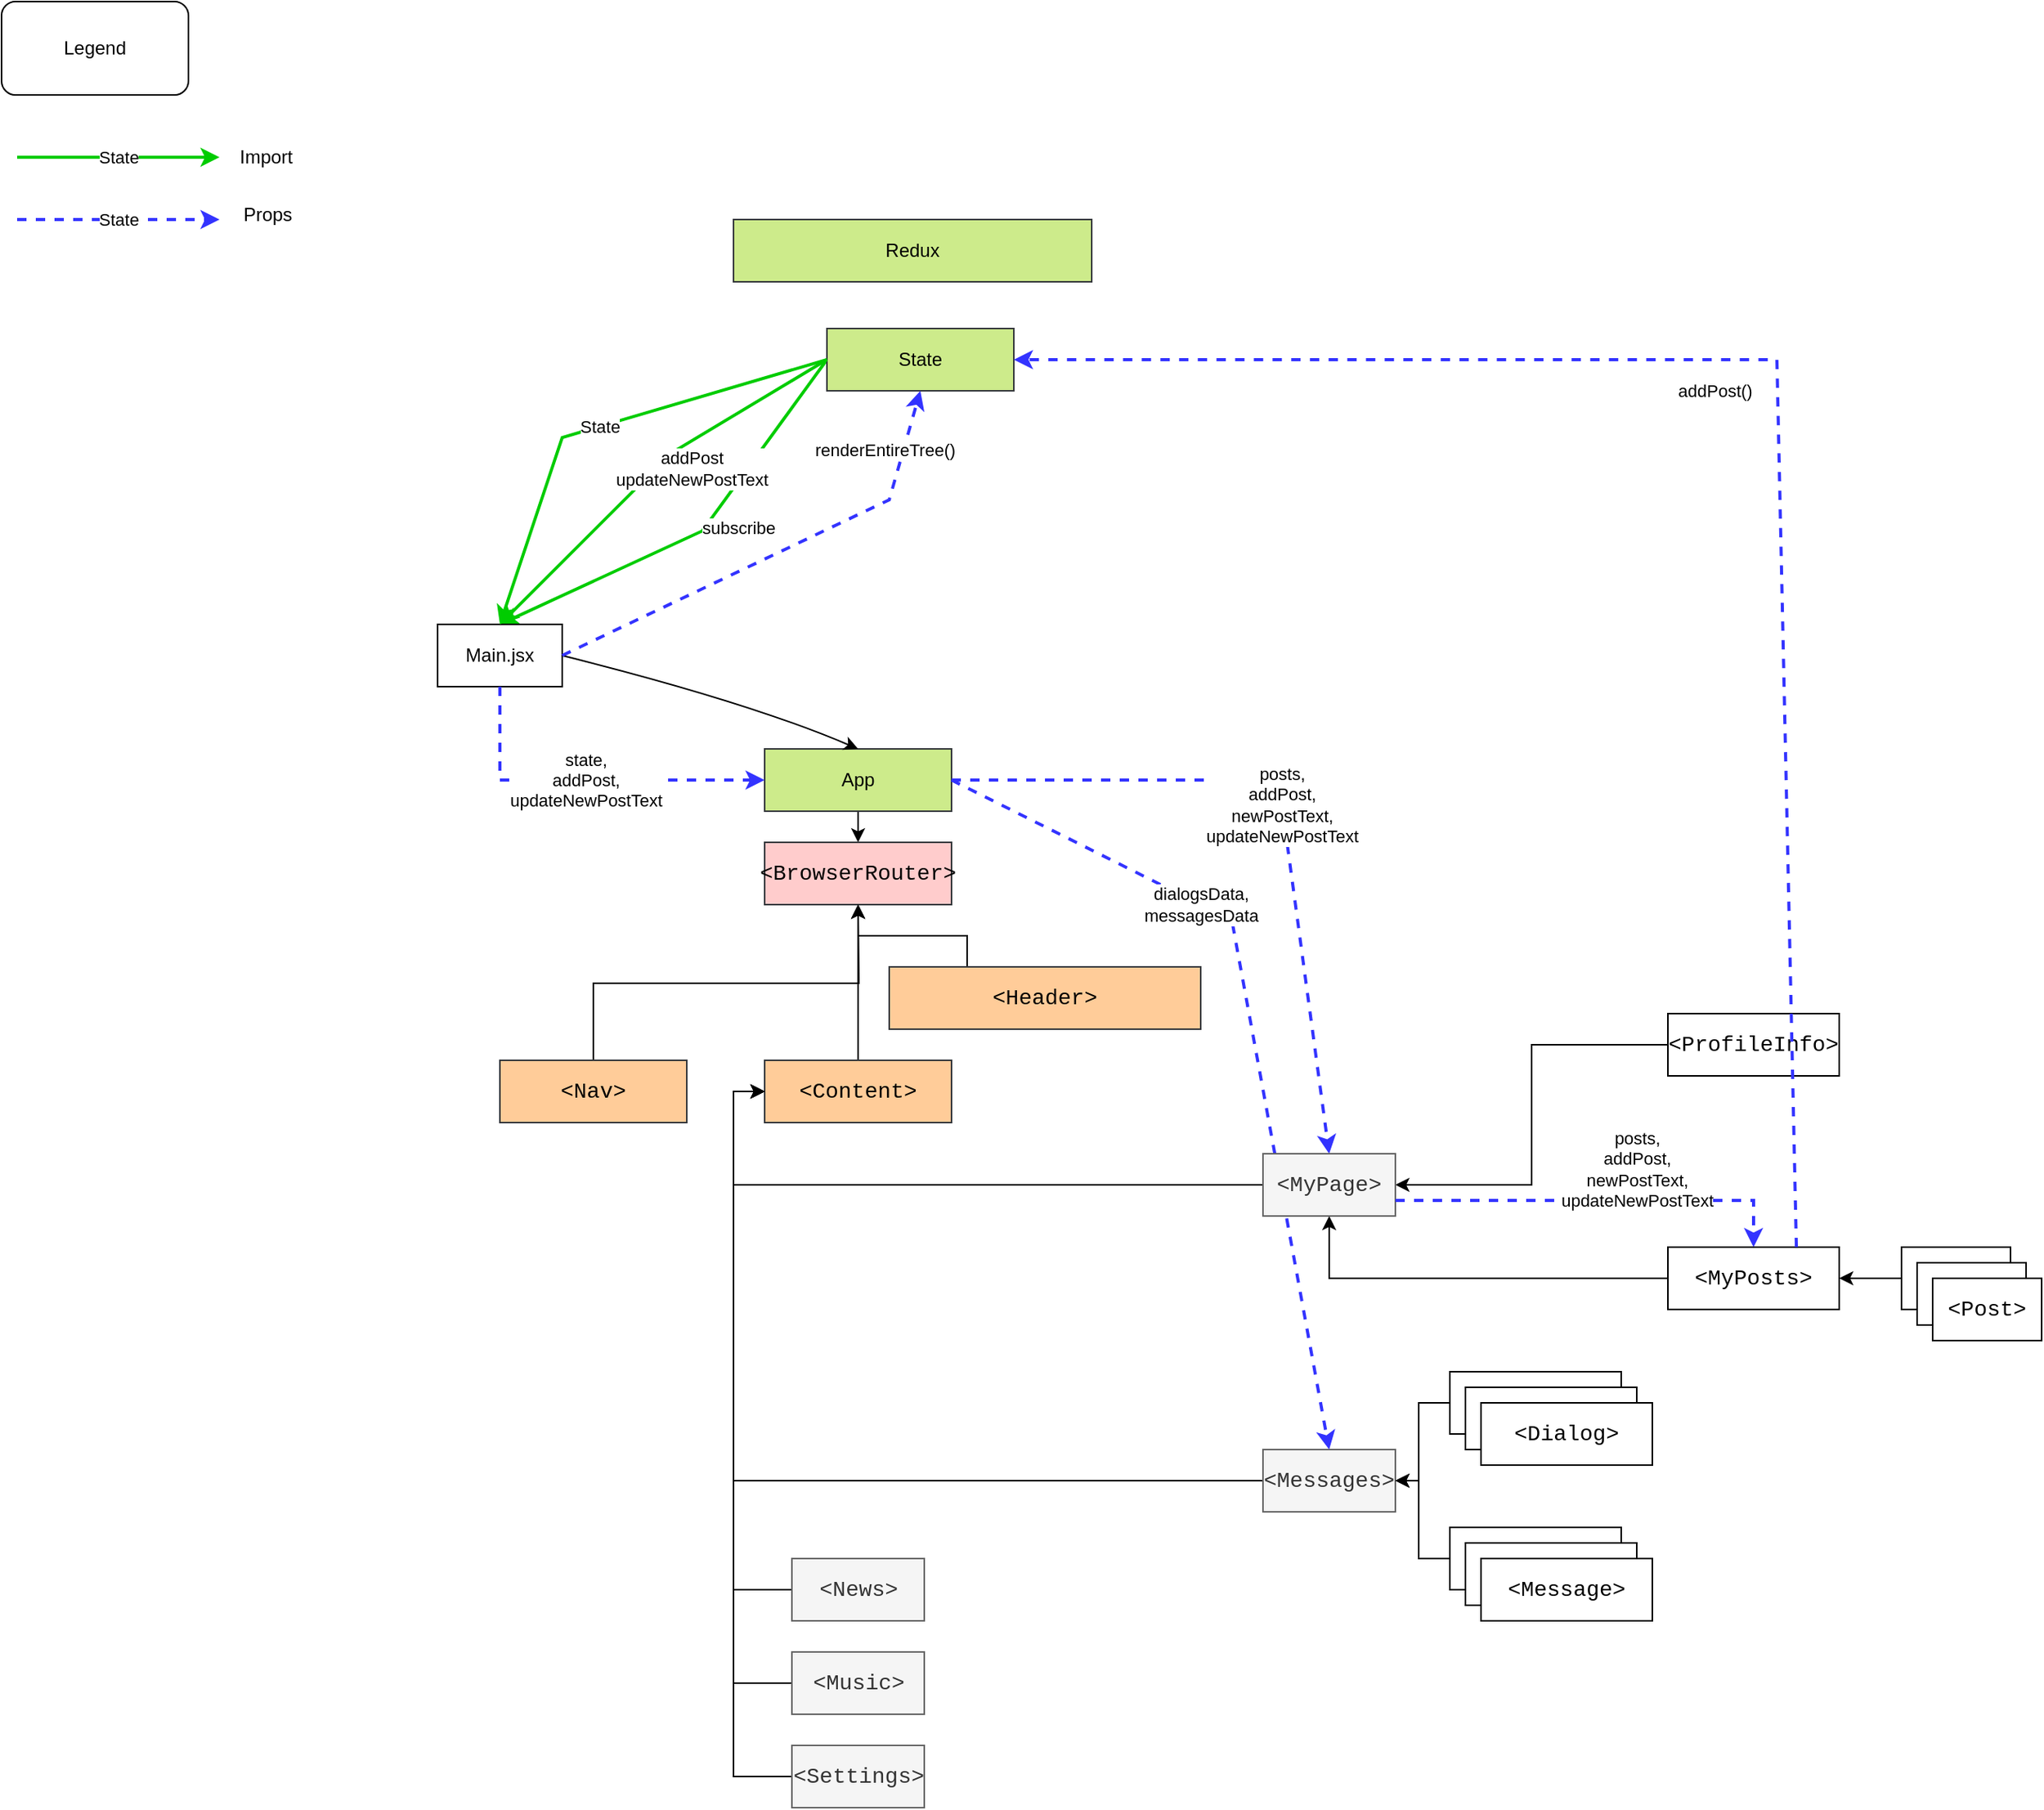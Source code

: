<mxfile version="21.5.1" type="device">
  <diagram id="2WlwsbtHBI4o4MbrnnJw" name="Страница 1">
    <mxGraphModel dx="2487" dy="1336" grid="1" gridSize="10" guides="1" tooltips="1" connect="1" arrows="1" fold="1" page="0" pageScale="1" pageWidth="1169" pageHeight="827" math="0" shadow="0">
      <root>
        <mxCell id="0" />
        <mxCell id="1" parent="0" />
        <mxCell id="0jcKhuI-EyIn-byyP9X0-37" value="" style="endArrow=classic;html=1;rounded=0;entryX=0.5;entryY=0;entryDx=0;entryDy=0;strokeColor=#00CC00;strokeWidth=2;exitX=0;exitY=0.5;exitDx=0;exitDy=0;" edge="1" parent="1" source="0jcKhuI-EyIn-byyP9X0-2" target="9rA-xXUO0ebhrust05zO-1">
          <mxGeometry relative="1" as="geometry">
            <mxPoint x="130" y="20" as="sourcePoint" />
            <mxPoint x="-80" y="190" as="targetPoint" />
            <Array as="points">
              <mxPoint x="40" y="120" />
            </Array>
          </mxGeometry>
        </mxCell>
        <mxCell id="0jcKhuI-EyIn-byyP9X0-38" value="subscribe" style="edgeLabel;resizable=0;html=1;align=center;verticalAlign=middle;" connectable="0" vertex="1" parent="0jcKhuI-EyIn-byyP9X0-37">
          <mxGeometry relative="1" as="geometry">
            <mxPoint x="26" y="-4" as="offset" />
          </mxGeometry>
        </mxCell>
        <mxCell id="9rA-xXUO0ebhrust05zO-1" value="Main.jsx" style="rounded=0;whiteSpace=wrap;html=1;" parent="1" vertex="1">
          <mxGeometry x="-130" y="180" width="80" height="40" as="geometry" />
        </mxCell>
        <mxCell id="9rA-xXUO0ebhrust05zO-7" style="edgeStyle=orthogonalEdgeStyle;rounded=0;orthogonalLoop=1;jettySize=auto;html=1;exitX=0.5;exitY=1;exitDx=0;exitDy=0;entryX=0.5;entryY=0;entryDx=0;entryDy=0;fontColor=#000000;" parent="1" source="9rA-xXUO0ebhrust05zO-3" target="9rA-xXUO0ebhrust05zO-5" edge="1">
          <mxGeometry relative="1" as="geometry" />
        </mxCell>
        <mxCell id="9rA-xXUO0ebhrust05zO-3" value="App" style="rounded=0;whiteSpace=wrap;html=1;fillColor=#cdeb8b;strokeColor=#36393d;" parent="1" vertex="1">
          <mxGeometry x="80" y="260" width="120" height="40" as="geometry" />
        </mxCell>
        <mxCell id="9rA-xXUO0ebhrust05zO-4" value="" style="curved=1;endArrow=classic;html=1;rounded=0;exitX=1;exitY=0.5;exitDx=0;exitDy=0;entryX=0.5;entryY=0;entryDx=0;entryDy=0;" parent="1" source="9rA-xXUO0ebhrust05zO-1" target="9rA-xXUO0ebhrust05zO-3" edge="1">
          <mxGeometry width="50" height="50" relative="1" as="geometry">
            <mxPoint x="420" y="670" as="sourcePoint" />
            <mxPoint x="470" y="620" as="targetPoint" />
            <Array as="points">
              <mxPoint x="70" y="230" />
            </Array>
          </mxGeometry>
        </mxCell>
        <mxCell id="9rA-xXUO0ebhrust05zO-5" value="&lt;div style=&quot;font-family: Consolas, &amp;quot;Courier New&amp;quot;, monospace; font-size: 14px; line-height: 19px;&quot;&gt;&amp;lt;BrowserRouter&amp;gt;&lt;/div&gt;" style="rounded=0;whiteSpace=wrap;html=1;fillColor=#ffcccc;strokeColor=#36393d;" parent="1" vertex="1">
          <mxGeometry x="80" y="320" width="120" height="40" as="geometry" />
        </mxCell>
        <mxCell id="9rA-xXUO0ebhrust05zO-9" style="edgeStyle=orthogonalEdgeStyle;rounded=0;orthogonalLoop=1;jettySize=auto;html=1;exitX=0.25;exitY=0;exitDx=0;exitDy=0;entryX=0.5;entryY=1;entryDx=0;entryDy=0;fontColor=#000000;" parent="1" source="9rA-xXUO0ebhrust05zO-8" target="9rA-xXUO0ebhrust05zO-5" edge="1">
          <mxGeometry relative="1" as="geometry" />
        </mxCell>
        <mxCell id="9rA-xXUO0ebhrust05zO-11" style="edgeStyle=orthogonalEdgeStyle;rounded=0;orthogonalLoop=1;jettySize=auto;html=1;exitX=0.5;exitY=0;exitDx=0;exitDy=0;fontColor=#000000;" parent="1" source="9rA-xXUO0ebhrust05zO-10" edge="1">
          <mxGeometry relative="1" as="geometry">
            <mxPoint x="140.0" y="360.0" as="targetPoint" />
          </mxGeometry>
        </mxCell>
        <mxCell id="9rA-xXUO0ebhrust05zO-10" value="&lt;div style=&quot;font-family: Consolas, &amp;quot;Courier New&amp;quot;, monospace; font-size: 14px; line-height: 19px;&quot;&gt;&amp;lt;Nav&amp;gt;&lt;/div&gt;" style="rounded=0;whiteSpace=wrap;html=1;fillColor=#ffcc99;strokeColor=#36393d;" parent="1" vertex="1">
          <mxGeometry x="-90" y="460" width="120" height="40" as="geometry" />
        </mxCell>
        <mxCell id="9rA-xXUO0ebhrust05zO-13" style="edgeStyle=orthogonalEdgeStyle;rounded=0;orthogonalLoop=1;jettySize=auto;html=1;exitX=0.5;exitY=0;exitDx=0;exitDy=0;fontColor=#000000;" parent="1" source="9rA-xXUO0ebhrust05zO-12" edge="1">
          <mxGeometry relative="1" as="geometry">
            <mxPoint x="140.0" y="360.0" as="targetPoint" />
          </mxGeometry>
        </mxCell>
        <mxCell id="9rA-xXUO0ebhrust05zO-12" value="&lt;div style=&quot;font-family: Consolas, &amp;quot;Courier New&amp;quot;, monospace; font-size: 14px; line-height: 19px;&quot;&gt;&amp;lt;Content&amp;gt;&lt;/div&gt;" style="rounded=0;whiteSpace=wrap;html=1;fillColor=#ffcc99;strokeColor=#36393d;" parent="1" vertex="1">
          <mxGeometry x="80" y="460" width="120" height="40" as="geometry" />
        </mxCell>
        <mxCell id="9rA-xXUO0ebhrust05zO-23" style="edgeStyle=orthogonalEdgeStyle;rounded=0;orthogonalLoop=1;jettySize=auto;html=1;exitX=0;exitY=0.5;exitDx=0;exitDy=0;entryX=0;entryY=0.5;entryDx=0;entryDy=0;fontColor=#000000;" parent="1" source="9rA-xXUO0ebhrust05zO-14" target="9rA-xXUO0ebhrust05zO-12" edge="1">
          <mxGeometry relative="1" as="geometry" />
        </mxCell>
        <mxCell id="9rA-xXUO0ebhrust05zO-24" style="edgeStyle=orthogonalEdgeStyle;rounded=0;orthogonalLoop=1;jettySize=auto;html=1;exitX=0;exitY=0.5;exitDx=0;exitDy=0;entryX=0;entryY=0.5;entryDx=0;entryDy=0;fontColor=#000000;" parent="1" source="9rA-xXUO0ebhrust05zO-16" target="9rA-xXUO0ebhrust05zO-12" edge="1">
          <mxGeometry relative="1" as="geometry" />
        </mxCell>
        <mxCell id="9rA-xXUO0ebhrust05zO-16" value="&lt;div style=&quot;font-family: Consolas, &amp;quot;Courier New&amp;quot;, monospace; font-size: 14px; line-height: 19px;&quot;&gt;&amp;lt;Messages&amp;gt;&lt;/div&gt;" style="rounded=0;whiteSpace=wrap;html=1;fillColor=#f5f5f5;fontColor=#333333;strokeColor=#666666;" parent="1" vertex="1">
          <mxGeometry x="400" y="710" width="85" height="40" as="geometry" />
        </mxCell>
        <mxCell id="9rA-xXUO0ebhrust05zO-25" style="edgeStyle=orthogonalEdgeStyle;rounded=0;orthogonalLoop=1;jettySize=auto;html=1;exitX=0;exitY=0.5;exitDx=0;exitDy=0;entryX=0;entryY=0.5;entryDx=0;entryDy=0;fontColor=#000000;" parent="1" source="9rA-xXUO0ebhrust05zO-17" target="9rA-xXUO0ebhrust05zO-12" edge="1">
          <mxGeometry relative="1" as="geometry" />
        </mxCell>
        <mxCell id="9rA-xXUO0ebhrust05zO-17" value="&lt;div style=&quot;font-family: Consolas, &amp;quot;Courier New&amp;quot;, monospace; font-size: 14px; line-height: 19px;&quot;&gt;&amp;lt;News&amp;gt;&lt;/div&gt;" style="rounded=0;whiteSpace=wrap;html=1;fillColor=#f5f5f5;fontColor=#333333;strokeColor=#666666;" parent="1" vertex="1">
          <mxGeometry x="97.5" y="780" width="85" height="40" as="geometry" />
        </mxCell>
        <mxCell id="9rA-xXUO0ebhrust05zO-26" style="edgeStyle=orthogonalEdgeStyle;rounded=0;orthogonalLoop=1;jettySize=auto;html=1;exitX=0;exitY=0.5;exitDx=0;exitDy=0;entryX=0;entryY=0.5;entryDx=0;entryDy=0;fontColor=#000000;" parent="1" source="9rA-xXUO0ebhrust05zO-18" target="9rA-xXUO0ebhrust05zO-12" edge="1">
          <mxGeometry relative="1" as="geometry" />
        </mxCell>
        <mxCell id="9rA-xXUO0ebhrust05zO-18" value="&lt;div style=&quot;font-family: Consolas, &amp;quot;Courier New&amp;quot;, monospace; font-size: 14px; line-height: 19px;&quot;&gt;&amp;lt;Music&amp;gt;&lt;/div&gt;" style="rounded=0;whiteSpace=wrap;html=1;fillColor=#f5f5f5;fontColor=#333333;strokeColor=#666666;" parent="1" vertex="1">
          <mxGeometry x="97.5" y="840" width="85" height="40" as="geometry" />
        </mxCell>
        <mxCell id="9rA-xXUO0ebhrust05zO-21" style="edgeStyle=orthogonalEdgeStyle;rounded=0;orthogonalLoop=1;jettySize=auto;html=1;exitX=0;exitY=0.5;exitDx=0;exitDy=0;entryX=0;entryY=0.5;entryDx=0;entryDy=0;fontColor=#000000;" parent="1" source="9rA-xXUO0ebhrust05zO-19" target="9rA-xXUO0ebhrust05zO-12" edge="1">
          <mxGeometry relative="1" as="geometry" />
        </mxCell>
        <mxCell id="9rA-xXUO0ebhrust05zO-19" value="&lt;div style=&quot;font-family: Consolas, &amp;quot;Courier New&amp;quot;, monospace; font-size: 14px; line-height: 19px;&quot;&gt;&amp;lt;Settings&amp;gt;&lt;/div&gt;" style="rounded=0;whiteSpace=wrap;html=1;fillColor=#f5f5f5;fontColor=#333333;strokeColor=#666666;" parent="1" vertex="1">
          <mxGeometry x="97.5" y="900" width="85" height="40" as="geometry" />
        </mxCell>
        <mxCell id="9rA-xXUO0ebhrust05zO-28" style="edgeStyle=orthogonalEdgeStyle;rounded=0;orthogonalLoop=1;jettySize=auto;html=1;exitX=0;exitY=0.5;exitDx=0;exitDy=0;entryX=1;entryY=0.5;entryDx=0;entryDy=0;fontColor=#000000;" parent="1" source="9rA-xXUO0ebhrust05zO-27" target="9rA-xXUO0ebhrust05zO-14" edge="1">
          <mxGeometry relative="1" as="geometry" />
        </mxCell>
        <mxCell id="9rA-xXUO0ebhrust05zO-27" value="&lt;div style=&quot;font-family: Consolas, &amp;quot;Courier New&amp;quot;, monospace; font-size: 14px; line-height: 19px;&quot;&gt;&amp;lt;ProfileInfo&amp;gt;&lt;/div&gt;" style="rounded=0;whiteSpace=wrap;html=1;" parent="1" vertex="1">
          <mxGeometry x="660" y="430" width="110" height="40" as="geometry" />
        </mxCell>
        <mxCell id="9rA-xXUO0ebhrust05zO-30" style="edgeStyle=orthogonalEdgeStyle;rounded=0;orthogonalLoop=1;jettySize=auto;html=1;exitX=0;exitY=0.5;exitDx=0;exitDy=0;fontColor=#000000;" parent="1" source="9rA-xXUO0ebhrust05zO-29" target="9rA-xXUO0ebhrust05zO-14" edge="1">
          <mxGeometry relative="1" as="geometry" />
        </mxCell>
        <mxCell id="9rA-xXUO0ebhrust05zO-29" value="&lt;div style=&quot;font-family: Consolas, &amp;quot;Courier New&amp;quot;, monospace; font-size: 14px; line-height: 19px;&quot;&gt;&amp;lt;MyPosts&amp;gt;&lt;/div&gt;" style="rounded=0;whiteSpace=wrap;html=1;" parent="1" vertex="1">
          <mxGeometry x="660" y="580" width="110" height="40" as="geometry" />
        </mxCell>
        <mxCell id="9rA-xXUO0ebhrust05zO-32" style="edgeStyle=orthogonalEdgeStyle;rounded=0;orthogonalLoop=1;jettySize=auto;html=1;exitX=0;exitY=0.5;exitDx=0;exitDy=0;entryX=1;entryY=0.5;entryDx=0;entryDy=0;fontColor=#000000;" parent="1" source="9rA-xXUO0ebhrust05zO-31" target="9rA-xXUO0ebhrust05zO-29" edge="1">
          <mxGeometry relative="1" as="geometry" />
        </mxCell>
        <mxCell id="9rA-xXUO0ebhrust05zO-31" value="&lt;div style=&quot;font-family: Consolas, &amp;quot;Courier New&amp;quot;, monospace; font-size: 14px; line-height: 19px;&quot;&gt;&amp;lt;Post&amp;gt;&lt;/div&gt;" style="rounded=0;whiteSpace=wrap;html=1;" parent="1" vertex="1">
          <mxGeometry x="810" y="580" width="70" height="40" as="geometry" />
        </mxCell>
        <mxCell id="9rA-xXUO0ebhrust05zO-34" style="edgeStyle=orthogonalEdgeStyle;rounded=0;orthogonalLoop=1;jettySize=auto;html=1;exitX=0;exitY=0.5;exitDx=0;exitDy=0;entryX=1;entryY=0.5;entryDx=0;entryDy=0;fontColor=#000000;" parent="1" source="9rA-xXUO0ebhrust05zO-33" target="9rA-xXUO0ebhrust05zO-16" edge="1">
          <mxGeometry relative="1" as="geometry">
            <Array as="points">
              <mxPoint x="500" y="680" />
              <mxPoint x="500" y="730" />
            </Array>
          </mxGeometry>
        </mxCell>
        <mxCell id="9rA-xXUO0ebhrust05zO-33" value="&lt;div style=&quot;font-family: Consolas, &amp;quot;Courier New&amp;quot;, monospace; font-size: 14px; line-height: 19px;&quot;&gt;&amp;lt;Dialog&amp;gt;&lt;/div&gt;" style="rounded=0;whiteSpace=wrap;html=1;" parent="1" vertex="1">
          <mxGeometry x="520" y="660" width="110" height="40" as="geometry" />
        </mxCell>
        <mxCell id="9rA-xXUO0ebhrust05zO-36" style="edgeStyle=orthogonalEdgeStyle;rounded=0;orthogonalLoop=1;jettySize=auto;html=1;exitX=0;exitY=0.5;exitDx=0;exitDy=0;entryX=1;entryY=0.5;entryDx=0;entryDy=0;fontColor=#000000;" parent="1" source="9rA-xXUO0ebhrust05zO-35" target="9rA-xXUO0ebhrust05zO-16" edge="1">
          <mxGeometry relative="1" as="geometry">
            <Array as="points">
              <mxPoint x="500" y="780" />
              <mxPoint x="500" y="730" />
            </Array>
          </mxGeometry>
        </mxCell>
        <mxCell id="9rA-xXUO0ebhrust05zO-35" value="&lt;div style=&quot;font-family: Consolas, &amp;quot;Courier New&amp;quot;, monospace; font-size: 14px; line-height: 19px;&quot;&gt;&amp;lt;Message&amp;gt;&lt;/div&gt;" style="rounded=0;whiteSpace=wrap;html=1;" parent="1" vertex="1">
          <mxGeometry x="520" y="760" width="110" height="40" as="geometry" />
        </mxCell>
        <mxCell id="9rA-xXUO0ebhrust05zO-37" value="&lt;div style=&quot;font-family: Consolas, &amp;quot;Courier New&amp;quot;, monospace; font-size: 14px; line-height: 19px;&quot;&gt;&amp;lt;Post&amp;gt;&lt;/div&gt;" style="rounded=0;whiteSpace=wrap;html=1;" parent="1" vertex="1">
          <mxGeometry x="820" y="590" width="70" height="40" as="geometry" />
        </mxCell>
        <mxCell id="9rA-xXUO0ebhrust05zO-38" value="&lt;div style=&quot;font-family: Consolas, &amp;quot;Courier New&amp;quot;, monospace; font-size: 14px; line-height: 19px;&quot;&gt;&amp;lt;Post&amp;gt;&lt;/div&gt;" style="rounded=0;whiteSpace=wrap;html=1;" parent="1" vertex="1">
          <mxGeometry x="830" y="600" width="70" height="40" as="geometry" />
        </mxCell>
        <mxCell id="9rA-xXUO0ebhrust05zO-39" value="&lt;div style=&quot;font-family: Consolas, &amp;quot;Courier New&amp;quot;, monospace; font-size: 14px; line-height: 19px;&quot;&gt;&amp;lt;Dialog&amp;gt;&lt;/div&gt;" style="rounded=0;whiteSpace=wrap;html=1;" parent="1" vertex="1">
          <mxGeometry x="530" y="670" width="110" height="40" as="geometry" />
        </mxCell>
        <mxCell id="9rA-xXUO0ebhrust05zO-40" value="&lt;div style=&quot;font-family: Consolas, &amp;quot;Courier New&amp;quot;, monospace; font-size: 14px; line-height: 19px;&quot;&gt;&amp;lt;Dialog&amp;gt;&lt;/div&gt;" style="rounded=0;whiteSpace=wrap;html=1;" parent="1" vertex="1">
          <mxGeometry x="540" y="680" width="110" height="40" as="geometry" />
        </mxCell>
        <mxCell id="9rA-xXUO0ebhrust05zO-41" value="&lt;div style=&quot;font-family: Consolas, &amp;quot;Courier New&amp;quot;, monospace; font-size: 14px; line-height: 19px;&quot;&gt;&amp;lt;Message&amp;gt;&lt;/div&gt;" style="rounded=0;whiteSpace=wrap;html=1;" parent="1" vertex="1">
          <mxGeometry x="530" y="770" width="110" height="40" as="geometry" />
        </mxCell>
        <mxCell id="9rA-xXUO0ebhrust05zO-42" value="&lt;div style=&quot;font-family: Consolas, &amp;quot;Courier New&amp;quot;, monospace; font-size: 14px; line-height: 19px;&quot;&gt;&amp;lt;Message&amp;gt;&lt;/div&gt;" style="rounded=0;whiteSpace=wrap;html=1;" parent="1" vertex="1">
          <mxGeometry x="540" y="780" width="110" height="40" as="geometry" />
        </mxCell>
        <mxCell id="0jcKhuI-EyIn-byyP9X0-1" value="Redux" style="rounded=0;whiteSpace=wrap;html=1;fillColor=#cdeb8b;strokeColor=#36393d;" vertex="1" parent="1">
          <mxGeometry x="60" y="-80" width="230" height="40" as="geometry" />
        </mxCell>
        <mxCell id="0jcKhuI-EyIn-byyP9X0-2" value="State" style="rounded=0;whiteSpace=wrap;html=1;fillColor=#cdeb8b;strokeColor=#36393d;" vertex="1" parent="1">
          <mxGeometry x="120" y="-10" width="120" height="40" as="geometry" />
        </mxCell>
        <mxCell id="0jcKhuI-EyIn-byyP9X0-6" value="Legend" style="rounded=1;whiteSpace=wrap;html=1;" vertex="1" parent="1">
          <mxGeometry x="-410" y="-220" width="120" height="60" as="geometry" />
        </mxCell>
        <mxCell id="0jcKhuI-EyIn-byyP9X0-11" value="" style="endArrow=classic;html=1;rounded=0;exitX=0;exitY=0.5;exitDx=0;exitDy=0;entryX=0.5;entryY=0;entryDx=0;entryDy=0;strokeColor=#00CC00;strokeWidth=2;" edge="1" parent="1" source="0jcKhuI-EyIn-byyP9X0-2" target="9rA-xXUO0ebhrust05zO-1">
          <mxGeometry relative="1" as="geometry">
            <mxPoint x="230" y="170" as="sourcePoint" />
            <mxPoint x="330" y="170" as="targetPoint" />
            <Array as="points">
              <mxPoint x="-50" y="60" />
            </Array>
          </mxGeometry>
        </mxCell>
        <mxCell id="0jcKhuI-EyIn-byyP9X0-12" value="State" style="edgeLabel;resizable=0;html=1;align=center;verticalAlign=middle;" connectable="0" vertex="1" parent="0jcKhuI-EyIn-byyP9X0-11">
          <mxGeometry relative="1" as="geometry" />
        </mxCell>
        <mxCell id="0jcKhuI-EyIn-byyP9X0-13" value="" style="endArrow=classic;html=1;rounded=0;strokeColor=#00CC00;strokeWidth=2;" edge="1" parent="1" target="0jcKhuI-EyIn-byyP9X0-15">
          <mxGeometry relative="1" as="geometry">
            <mxPoint x="-400" y="-120" as="sourcePoint" />
            <mxPoint x="-300" y="-120" as="targetPoint" />
            <Array as="points">
              <mxPoint x="-360" y="-120" />
              <mxPoint x="-300" y="-120" />
            </Array>
          </mxGeometry>
        </mxCell>
        <mxCell id="0jcKhuI-EyIn-byyP9X0-14" value="State" style="edgeLabel;resizable=0;html=1;align=center;verticalAlign=middle;" connectable="0" vertex="1" parent="0jcKhuI-EyIn-byyP9X0-13">
          <mxGeometry relative="1" as="geometry" />
        </mxCell>
        <mxCell id="0jcKhuI-EyIn-byyP9X0-15" value="Import" style="text;html=1;strokeColor=none;fillColor=none;align=center;verticalAlign=middle;whiteSpace=wrap;rounded=0;" vertex="1" parent="1">
          <mxGeometry x="-270" y="-135" width="60" height="30" as="geometry" />
        </mxCell>
        <mxCell id="0jcKhuI-EyIn-byyP9X0-18" value="" style="endArrow=classic;html=1;rounded=0;entryX=0.5;entryY=0;entryDx=0;entryDy=0;strokeColor=#00CC00;strokeWidth=2;" edge="1" parent="1" target="9rA-xXUO0ebhrust05zO-1">
          <mxGeometry relative="1" as="geometry">
            <mxPoint x="120" y="10" as="sourcePoint" />
            <mxPoint x="-80" y="230" as="targetPoint" />
            <Array as="points">
              <mxPoint x="20" y="70" />
            </Array>
          </mxGeometry>
        </mxCell>
        <mxCell id="0jcKhuI-EyIn-byyP9X0-19" value="addPost&lt;br&gt;updateNewPostText" style="edgeLabel;resizable=0;html=1;align=center;verticalAlign=middle;" connectable="0" vertex="1" parent="0jcKhuI-EyIn-byyP9X0-18">
          <mxGeometry relative="1" as="geometry">
            <mxPoint x="26" y="-4" as="offset" />
          </mxGeometry>
        </mxCell>
        <mxCell id="0jcKhuI-EyIn-byyP9X0-22" value="" style="endArrow=classic;html=1;rounded=0;strokeColor=#3333FF;strokeWidth=2;dashed=1;" edge="1" parent="1">
          <mxGeometry relative="1" as="geometry">
            <mxPoint x="-400" y="-80" as="sourcePoint" />
            <mxPoint x="-270" y="-80" as="targetPoint" />
            <Array as="points">
              <mxPoint x="-370" y="-80" />
            </Array>
          </mxGeometry>
        </mxCell>
        <mxCell id="0jcKhuI-EyIn-byyP9X0-23" value="State" style="edgeLabel;resizable=0;html=1;align=center;verticalAlign=middle;" connectable="0" vertex="1" parent="0jcKhuI-EyIn-byyP9X0-22">
          <mxGeometry relative="1" as="geometry" />
        </mxCell>
        <mxCell id="0jcKhuI-EyIn-byyP9X0-24" value="Props" style="text;html=1;strokeColor=none;fillColor=none;align=center;verticalAlign=middle;whiteSpace=wrap;rounded=0;" vertex="1" parent="1">
          <mxGeometry x="-269" y="-98" width="60" height="30" as="geometry" />
        </mxCell>
        <mxCell id="0jcKhuI-EyIn-byyP9X0-27" value="" style="endArrow=classic;html=1;rounded=0;strokeColor=#3333FF;strokeWidth=2;dashed=1;entryX=0;entryY=0.5;entryDx=0;entryDy=0;" edge="1" parent="1" target="9rA-xXUO0ebhrust05zO-3">
          <mxGeometry relative="1" as="geometry">
            <mxPoint x="-90" y="220" as="sourcePoint" />
            <mxPoint x="90" y="290" as="targetPoint" />
            <Array as="points">
              <mxPoint x="-90" y="280" />
            </Array>
          </mxGeometry>
        </mxCell>
        <mxCell id="0jcKhuI-EyIn-byyP9X0-28" value="state,&lt;br&gt;addPost,&lt;br&gt;updateNewPostText" style="edgeLabel;resizable=0;html=1;align=center;verticalAlign=middle;" connectable="0" vertex="1" parent="0jcKhuI-EyIn-byyP9X0-27">
          <mxGeometry relative="1" as="geometry" />
        </mxCell>
        <mxCell id="0jcKhuI-EyIn-byyP9X0-29" value="" style="endArrow=classic;html=1;rounded=0;exitX=1;exitY=0.5;exitDx=0;exitDy=0;entryX=0.5;entryY=0;entryDx=0;entryDy=0;strokeColor=#3333FF;strokeWidth=2;dashed=1;" edge="1" parent="1" source="9rA-xXUO0ebhrust05zO-3" target="9rA-xXUO0ebhrust05zO-14">
          <mxGeometry relative="1" as="geometry">
            <mxPoint x="315" y="230" as="sourcePoint" />
            <mxPoint x="485" y="290" as="targetPoint" />
            <Array as="points">
              <mxPoint x="410" y="280" />
            </Array>
          </mxGeometry>
        </mxCell>
        <mxCell id="0jcKhuI-EyIn-byyP9X0-30" value="posts,&lt;br&gt;addPost,&lt;br&gt;newPostText,&lt;br&gt;updateNewPostText" style="edgeLabel;resizable=0;html=1;align=center;verticalAlign=middle;" connectable="0" vertex="1" parent="0jcKhuI-EyIn-byyP9X0-29">
          <mxGeometry relative="1" as="geometry" />
        </mxCell>
        <mxCell id="0jcKhuI-EyIn-byyP9X0-31" value="" style="endArrow=classic;html=1;rounded=0;exitX=1;exitY=0.5;exitDx=0;exitDy=0;entryX=0.5;entryY=0;entryDx=0;entryDy=0;strokeColor=#3333FF;strokeWidth=2;dashed=1;" edge="1" parent="1" source="9rA-xXUO0ebhrust05zO-3" target="9rA-xXUO0ebhrust05zO-16">
          <mxGeometry relative="1" as="geometry">
            <mxPoint x="210" y="290" as="sourcePoint" />
            <mxPoint x="453" y="530" as="targetPoint" />
            <Array as="points">
              <mxPoint x="380" y="370" />
            </Array>
          </mxGeometry>
        </mxCell>
        <mxCell id="0jcKhuI-EyIn-byyP9X0-32" value="dialogsData,&lt;br&gt;messagesData" style="edgeLabel;resizable=0;html=1;align=center;verticalAlign=middle;" connectable="0" vertex="1" parent="0jcKhuI-EyIn-byyP9X0-31">
          <mxGeometry relative="1" as="geometry">
            <mxPoint x="-33" y="-81" as="offset" />
          </mxGeometry>
        </mxCell>
        <mxCell id="9rA-xXUO0ebhrust05zO-14" value="&lt;div style=&quot;font-family: Consolas, &amp;quot;Courier New&amp;quot;, monospace; font-size: 14px; line-height: 19px;&quot;&gt;&amp;lt;MyPage&amp;gt;&lt;/div&gt;" style="rounded=0;whiteSpace=wrap;html=1;fillColor=#f5f5f5;fontColor=#333333;strokeColor=#666666;" parent="1" vertex="1">
          <mxGeometry x="400" y="520" width="85" height="40" as="geometry" />
        </mxCell>
        <mxCell id="9rA-xXUO0ebhrust05zO-8" value="&lt;div style=&quot;font-family: Consolas, &amp;quot;Courier New&amp;quot;, monospace; font-size: 14px; line-height: 19px;&quot;&gt;&amp;lt;Header&amp;gt;&lt;/div&gt;" style="rounded=0;whiteSpace=wrap;html=1;fillColor=#ffcc99;strokeColor=#36393d;" parent="1" vertex="1">
          <mxGeometry x="160" y="400" width="200" height="40" as="geometry" />
        </mxCell>
        <mxCell id="0jcKhuI-EyIn-byyP9X0-33" value="" style="endArrow=classic;html=1;rounded=0;strokeColor=#3333FF;strokeWidth=2;dashed=1;entryX=0.5;entryY=0;entryDx=0;entryDy=0;exitX=1;exitY=0.75;exitDx=0;exitDy=0;" edge="1" parent="1" source="9rA-xXUO0ebhrust05zO-14" target="9rA-xXUO0ebhrust05zO-29">
          <mxGeometry relative="1" as="geometry">
            <mxPoint x="520" y="510" as="sourcePoint" />
            <mxPoint x="690" y="570" as="targetPoint" />
            <Array as="points">
              <mxPoint x="520" y="550" />
              <mxPoint x="715" y="550" />
            </Array>
          </mxGeometry>
        </mxCell>
        <mxCell id="0jcKhuI-EyIn-byyP9X0-34" value="posts,&lt;br&gt;addPost,&lt;br&gt;newPostText,&lt;br&gt;updateNewPostText" style="edgeLabel;resizable=0;html=1;align=center;verticalAlign=middle;" connectable="0" vertex="1" parent="0jcKhuI-EyIn-byyP9X0-33">
          <mxGeometry relative="1" as="geometry">
            <mxPoint x="25" y="-20" as="offset" />
          </mxGeometry>
        </mxCell>
        <mxCell id="0jcKhuI-EyIn-byyP9X0-35" value="" style="endArrow=classic;html=1;rounded=0;strokeColor=#3333FF;strokeWidth=2;dashed=1;entryX=1;entryY=0.5;entryDx=0;entryDy=0;exitX=0.75;exitY=0;exitDx=0;exitDy=0;" edge="1" parent="1" source="9rA-xXUO0ebhrust05zO-29" target="0jcKhuI-EyIn-byyP9X0-2">
          <mxGeometry relative="1" as="geometry">
            <mxPoint x="495" y="560" as="sourcePoint" />
            <mxPoint x="725" y="590" as="targetPoint" />
            <Array as="points">
              <mxPoint x="730" y="10" />
            </Array>
          </mxGeometry>
        </mxCell>
        <mxCell id="0jcKhuI-EyIn-byyP9X0-36" value="addPost()" style="edgeLabel;resizable=0;html=1;align=center;verticalAlign=middle;" connectable="0" vertex="1" parent="0jcKhuI-EyIn-byyP9X0-35">
          <mxGeometry relative="1" as="geometry">
            <mxPoint x="-41" y="-20" as="offset" />
          </mxGeometry>
        </mxCell>
        <mxCell id="0jcKhuI-EyIn-byyP9X0-39" value="" style="endArrow=classic;html=1;rounded=0;exitX=1;exitY=0.5;exitDx=0;exitDy=0;entryX=0.5;entryY=1;entryDx=0;entryDy=0;strokeColor=#3333FF;strokeWidth=2;dashed=1;" edge="1" parent="1" source="9rA-xXUO0ebhrust05zO-1" target="0jcKhuI-EyIn-byyP9X0-2">
          <mxGeometry relative="1" as="geometry">
            <mxPoint x="210" y="290" as="sourcePoint" />
            <mxPoint x="453" y="720" as="targetPoint" />
            <Array as="points">
              <mxPoint x="160" y="100" />
            </Array>
          </mxGeometry>
        </mxCell>
        <mxCell id="0jcKhuI-EyIn-byyP9X0-40" value="renderEntireTree()" style="edgeLabel;resizable=0;html=1;align=center;verticalAlign=middle;" connectable="0" vertex="1" parent="0jcKhuI-EyIn-byyP9X0-39">
          <mxGeometry relative="1" as="geometry">
            <mxPoint x="69" y="-67" as="offset" />
          </mxGeometry>
        </mxCell>
      </root>
    </mxGraphModel>
  </diagram>
</mxfile>
